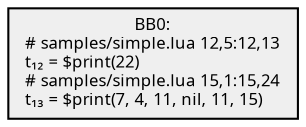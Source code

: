 digraph {
  node[shape=box style=filled fontsize=8 fontname="Cascadia Code" fillcolor="#efefef"];
  BB0 [label="BB0:\n# samples/simple.lua 12,5:12,13\lt₁₂ = $print(22)\l# samples/simple.lua 15,1:15,24\lt₁₃ = $print(7, 4, 11, nil, 11, 15)\l"];

}
